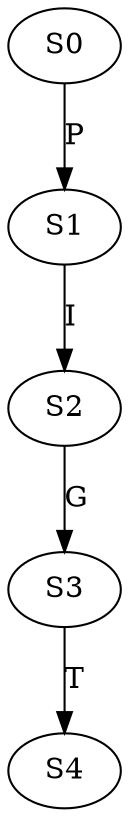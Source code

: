 strict digraph  {
	S0 -> S1 [ label = P ];
	S1 -> S2 [ label = I ];
	S2 -> S3 [ label = G ];
	S3 -> S4 [ label = T ];
}

